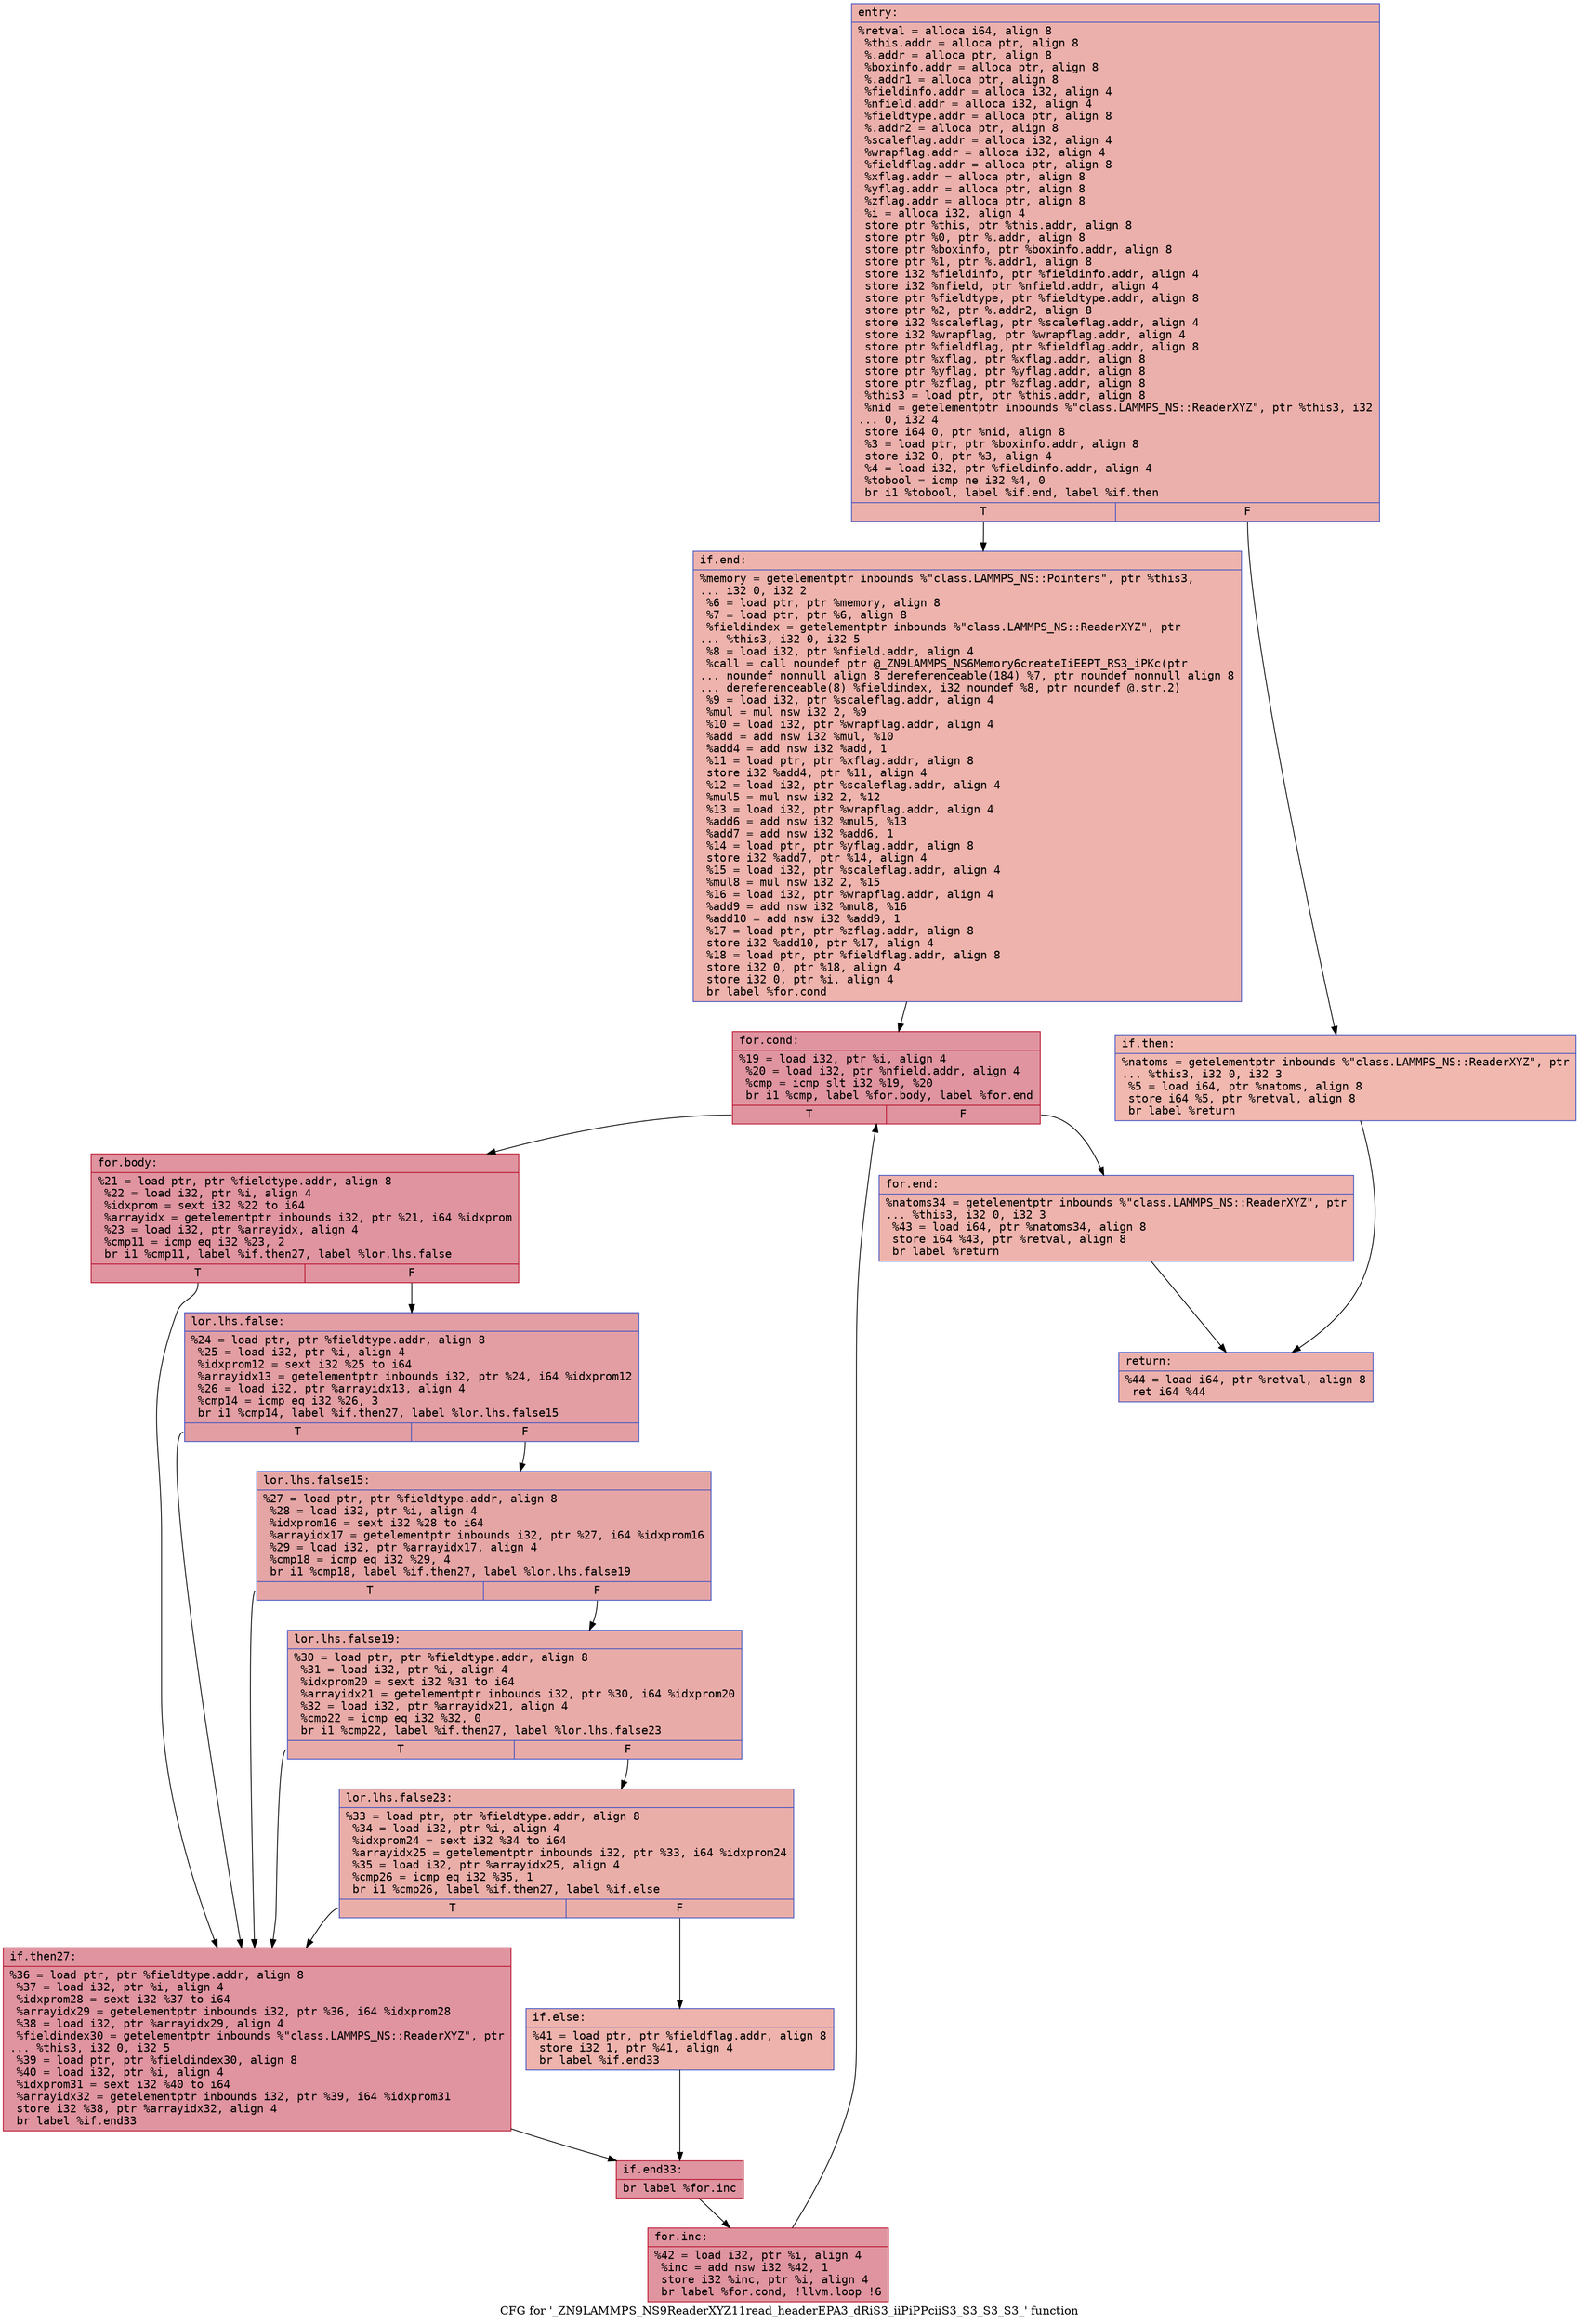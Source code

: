 digraph "CFG for '_ZN9LAMMPS_NS9ReaderXYZ11read_headerEPA3_dRiS3_iiPiPPciiS3_S3_S3_S3_' function" {
	label="CFG for '_ZN9LAMMPS_NS9ReaderXYZ11read_headerEPA3_dRiS3_iiPiPPciiS3_S3_S3_S3_' function";

	Node0x55815b8a1860 [shape=record,color="#3d50c3ff", style=filled, fillcolor="#d24b4070" fontname="Courier",label="{entry:\l|  %retval = alloca i64, align 8\l  %this.addr = alloca ptr, align 8\l  %.addr = alloca ptr, align 8\l  %boxinfo.addr = alloca ptr, align 8\l  %.addr1 = alloca ptr, align 8\l  %fieldinfo.addr = alloca i32, align 4\l  %nfield.addr = alloca i32, align 4\l  %fieldtype.addr = alloca ptr, align 8\l  %.addr2 = alloca ptr, align 8\l  %scaleflag.addr = alloca i32, align 4\l  %wrapflag.addr = alloca i32, align 4\l  %fieldflag.addr = alloca ptr, align 8\l  %xflag.addr = alloca ptr, align 8\l  %yflag.addr = alloca ptr, align 8\l  %zflag.addr = alloca ptr, align 8\l  %i = alloca i32, align 4\l  store ptr %this, ptr %this.addr, align 8\l  store ptr %0, ptr %.addr, align 8\l  store ptr %boxinfo, ptr %boxinfo.addr, align 8\l  store ptr %1, ptr %.addr1, align 8\l  store i32 %fieldinfo, ptr %fieldinfo.addr, align 4\l  store i32 %nfield, ptr %nfield.addr, align 4\l  store ptr %fieldtype, ptr %fieldtype.addr, align 8\l  store ptr %2, ptr %.addr2, align 8\l  store i32 %scaleflag, ptr %scaleflag.addr, align 4\l  store i32 %wrapflag, ptr %wrapflag.addr, align 4\l  store ptr %fieldflag, ptr %fieldflag.addr, align 8\l  store ptr %xflag, ptr %xflag.addr, align 8\l  store ptr %yflag, ptr %yflag.addr, align 8\l  store ptr %zflag, ptr %zflag.addr, align 8\l  %this3 = load ptr, ptr %this.addr, align 8\l  %nid = getelementptr inbounds %\"class.LAMMPS_NS::ReaderXYZ\", ptr %this3, i32\l... 0, i32 4\l  store i64 0, ptr %nid, align 8\l  %3 = load ptr, ptr %boxinfo.addr, align 8\l  store i32 0, ptr %3, align 4\l  %4 = load i32, ptr %fieldinfo.addr, align 4\l  %tobool = icmp ne i32 %4, 0\l  br i1 %tobool, label %if.end, label %if.then\l|{<s0>T|<s1>F}}"];
	Node0x55815b8a1860:s0 -> Node0x55815b8a1910[tooltip="entry -> if.end\nProbability 62.50%" ];
	Node0x55815b8a1860:s1 -> Node0x55815b8a4c10[tooltip="entry -> if.then\nProbability 37.50%" ];
	Node0x55815b8a4c10 [shape=record,color="#3d50c3ff", style=filled, fillcolor="#dc5d4a70" fontname="Courier",label="{if.then:\l|  %natoms = getelementptr inbounds %\"class.LAMMPS_NS::ReaderXYZ\", ptr\l... %this3, i32 0, i32 3\l  %5 = load i64, ptr %natoms, align 8\l  store i64 %5, ptr %retval, align 8\l  br label %return\l}"];
	Node0x55815b8a4c10 -> Node0x55815b8a4f30[tooltip="if.then -> return\nProbability 100.00%" ];
	Node0x55815b8a1910 [shape=record,color="#3d50c3ff", style=filled, fillcolor="#d6524470" fontname="Courier",label="{if.end:\l|  %memory = getelementptr inbounds %\"class.LAMMPS_NS::Pointers\", ptr %this3,\l... i32 0, i32 2\l  %6 = load ptr, ptr %memory, align 8\l  %7 = load ptr, ptr %6, align 8\l  %fieldindex = getelementptr inbounds %\"class.LAMMPS_NS::ReaderXYZ\", ptr\l... %this3, i32 0, i32 5\l  %8 = load i32, ptr %nfield.addr, align 4\l  %call = call noundef ptr @_ZN9LAMMPS_NS6Memory6createIiEEPT_RS3_iPKc(ptr\l... noundef nonnull align 8 dereferenceable(184) %7, ptr noundef nonnull align 8\l... dereferenceable(8) %fieldindex, i32 noundef %8, ptr noundef @.str.2)\l  %9 = load i32, ptr %scaleflag.addr, align 4\l  %mul = mul nsw i32 2, %9\l  %10 = load i32, ptr %wrapflag.addr, align 4\l  %add = add nsw i32 %mul, %10\l  %add4 = add nsw i32 %add, 1\l  %11 = load ptr, ptr %xflag.addr, align 8\l  store i32 %add4, ptr %11, align 4\l  %12 = load i32, ptr %scaleflag.addr, align 4\l  %mul5 = mul nsw i32 2, %12\l  %13 = load i32, ptr %wrapflag.addr, align 4\l  %add6 = add nsw i32 %mul5, %13\l  %add7 = add nsw i32 %add6, 1\l  %14 = load ptr, ptr %yflag.addr, align 8\l  store i32 %add7, ptr %14, align 4\l  %15 = load i32, ptr %scaleflag.addr, align 4\l  %mul8 = mul nsw i32 2, %15\l  %16 = load i32, ptr %wrapflag.addr, align 4\l  %add9 = add nsw i32 %mul8, %16\l  %add10 = add nsw i32 %add9, 1\l  %17 = load ptr, ptr %zflag.addr, align 8\l  store i32 %add10, ptr %17, align 4\l  %18 = load ptr, ptr %fieldflag.addr, align 8\l  store i32 0, ptr %18, align 4\l  store i32 0, ptr %i, align 4\l  br label %for.cond\l}"];
	Node0x55815b8a1910 -> Node0x55815b8a6330[tooltip="if.end -> for.cond\nProbability 100.00%" ];
	Node0x55815b8a6330 [shape=record,color="#b70d28ff", style=filled, fillcolor="#b70d2870" fontname="Courier",label="{for.cond:\l|  %19 = load i32, ptr %i, align 4\l  %20 = load i32, ptr %nfield.addr, align 4\l  %cmp = icmp slt i32 %19, %20\l  br i1 %cmp, label %for.body, label %for.end\l|{<s0>T|<s1>F}}"];
	Node0x55815b8a6330:s0 -> Node0x55815b8a6c20[tooltip="for.cond -> for.body\nProbability 96.88%" ];
	Node0x55815b8a6330:s1 -> Node0x55815b8a6ca0[tooltip="for.cond -> for.end\nProbability 3.12%" ];
	Node0x55815b8a6c20 [shape=record,color="#b70d28ff", style=filled, fillcolor="#b70d2870" fontname="Courier",label="{for.body:\l|  %21 = load ptr, ptr %fieldtype.addr, align 8\l  %22 = load i32, ptr %i, align 4\l  %idxprom = sext i32 %22 to i64\l  %arrayidx = getelementptr inbounds i32, ptr %21, i64 %idxprom\l  %23 = load i32, ptr %arrayidx, align 4\l  %cmp11 = icmp eq i32 %23, 2\l  br i1 %cmp11, label %if.then27, label %lor.lhs.false\l|{<s0>T|<s1>F}}"];
	Node0x55815b8a6c20:s0 -> Node0x55815b8a71b0[tooltip="for.body -> if.then27\nProbability 50.00%" ];
	Node0x55815b8a6c20:s1 -> Node0x55815b8a7230[tooltip="for.body -> lor.lhs.false\nProbability 50.00%" ];
	Node0x55815b8a7230 [shape=record,color="#3d50c3ff", style=filled, fillcolor="#be242e70" fontname="Courier",label="{lor.lhs.false:\l|  %24 = load ptr, ptr %fieldtype.addr, align 8\l  %25 = load i32, ptr %i, align 4\l  %idxprom12 = sext i32 %25 to i64\l  %arrayidx13 = getelementptr inbounds i32, ptr %24, i64 %idxprom12\l  %26 = load i32, ptr %arrayidx13, align 4\l  %cmp14 = icmp eq i32 %26, 3\l  br i1 %cmp14, label %if.then27, label %lor.lhs.false15\l|{<s0>T|<s1>F}}"];
	Node0x55815b8a7230:s0 -> Node0x55815b8a71b0[tooltip="lor.lhs.false -> if.then27\nProbability 50.00%" ];
	Node0x55815b8a7230:s1 -> Node0x55815b8a7760[tooltip="lor.lhs.false -> lor.lhs.false15\nProbability 50.00%" ];
	Node0x55815b8a7760 [shape=record,color="#3d50c3ff", style=filled, fillcolor="#c5333470" fontname="Courier",label="{lor.lhs.false15:\l|  %27 = load ptr, ptr %fieldtype.addr, align 8\l  %28 = load i32, ptr %i, align 4\l  %idxprom16 = sext i32 %28 to i64\l  %arrayidx17 = getelementptr inbounds i32, ptr %27, i64 %idxprom16\l  %29 = load i32, ptr %arrayidx17, align 4\l  %cmp18 = icmp eq i32 %29, 4\l  br i1 %cmp18, label %if.then27, label %lor.lhs.false19\l|{<s0>T|<s1>F}}"];
	Node0x55815b8a7760:s0 -> Node0x55815b8a71b0[tooltip="lor.lhs.false15 -> if.then27\nProbability 50.00%" ];
	Node0x55815b8a7760:s1 -> Node0x55815b8a7c30[tooltip="lor.lhs.false15 -> lor.lhs.false19\nProbability 50.00%" ];
	Node0x55815b8a7c30 [shape=record,color="#3d50c3ff", style=filled, fillcolor="#cc403a70" fontname="Courier",label="{lor.lhs.false19:\l|  %30 = load ptr, ptr %fieldtype.addr, align 8\l  %31 = load i32, ptr %i, align 4\l  %idxprom20 = sext i32 %31 to i64\l  %arrayidx21 = getelementptr inbounds i32, ptr %30, i64 %idxprom20\l  %32 = load i32, ptr %arrayidx21, align 4\l  %cmp22 = icmp eq i32 %32, 0\l  br i1 %cmp22, label %if.then27, label %lor.lhs.false23\l|{<s0>T|<s1>F}}"];
	Node0x55815b8a7c30:s0 -> Node0x55815b8a71b0[tooltip="lor.lhs.false19 -> if.then27\nProbability 37.50%" ];
	Node0x55815b8a7c30:s1 -> Node0x55815b8a8100[tooltip="lor.lhs.false19 -> lor.lhs.false23\nProbability 62.50%" ];
	Node0x55815b8a8100 [shape=record,color="#3d50c3ff", style=filled, fillcolor="#d0473d70" fontname="Courier",label="{lor.lhs.false23:\l|  %33 = load ptr, ptr %fieldtype.addr, align 8\l  %34 = load i32, ptr %i, align 4\l  %idxprom24 = sext i32 %34 to i64\l  %arrayidx25 = getelementptr inbounds i32, ptr %33, i64 %idxprom24\l  %35 = load i32, ptr %arrayidx25, align 4\l  %cmp26 = icmp eq i32 %35, 1\l  br i1 %cmp26, label %if.then27, label %if.else\l|{<s0>T|<s1>F}}"];
	Node0x55815b8a8100:s0 -> Node0x55815b8a71b0[tooltip="lor.lhs.false23 -> if.then27\nProbability 50.00%" ];
	Node0x55815b8a8100:s1 -> Node0x55815b8a85d0[tooltip="lor.lhs.false23 -> if.else\nProbability 50.00%" ];
	Node0x55815b8a71b0 [shape=record,color="#b70d28ff", style=filled, fillcolor="#b70d2870" fontname="Courier",label="{if.then27:\l|  %36 = load ptr, ptr %fieldtype.addr, align 8\l  %37 = load i32, ptr %i, align 4\l  %idxprom28 = sext i32 %37 to i64\l  %arrayidx29 = getelementptr inbounds i32, ptr %36, i64 %idxprom28\l  %38 = load i32, ptr %arrayidx29, align 4\l  %fieldindex30 = getelementptr inbounds %\"class.LAMMPS_NS::ReaderXYZ\", ptr\l... %this3, i32 0, i32 5\l  %39 = load ptr, ptr %fieldindex30, align 8\l  %40 = load i32, ptr %i, align 4\l  %idxprom31 = sext i32 %40 to i64\l  %arrayidx32 = getelementptr inbounds i32, ptr %39, i64 %idxprom31\l  store i32 %38, ptr %arrayidx32, align 4\l  br label %if.end33\l}"];
	Node0x55815b8a71b0 -> Node0x55815b8a8de0[tooltip="if.then27 -> if.end33\nProbability 100.00%" ];
	Node0x55815b8a85d0 [shape=record,color="#3d50c3ff", style=filled, fillcolor="#d6524470" fontname="Courier",label="{if.else:\l|  %41 = load ptr, ptr %fieldflag.addr, align 8\l  store i32 1, ptr %41, align 4\l  br label %if.end33\l}"];
	Node0x55815b8a85d0 -> Node0x55815b8a8de0[tooltip="if.else -> if.end33\nProbability 100.00%" ];
	Node0x55815b8a8de0 [shape=record,color="#b70d28ff", style=filled, fillcolor="#b70d2870" fontname="Courier",label="{if.end33:\l|  br label %for.inc\l}"];
	Node0x55815b8a8de0 -> Node0x55815b8a9060[tooltip="if.end33 -> for.inc\nProbability 100.00%" ];
	Node0x55815b8a9060 [shape=record,color="#b70d28ff", style=filled, fillcolor="#b70d2870" fontname="Courier",label="{for.inc:\l|  %42 = load i32, ptr %i, align 4\l  %inc = add nsw i32 %42, 1\l  store i32 %inc, ptr %i, align 4\l  br label %for.cond, !llvm.loop !6\l}"];
	Node0x55815b8a9060 -> Node0x55815b8a6330[tooltip="for.inc -> for.cond\nProbability 100.00%" ];
	Node0x55815b8a6ca0 [shape=record,color="#3d50c3ff", style=filled, fillcolor="#d6524470" fontname="Courier",label="{for.end:\l|  %natoms34 = getelementptr inbounds %\"class.LAMMPS_NS::ReaderXYZ\", ptr\l... %this3, i32 0, i32 3\l  %43 = load i64, ptr %natoms34, align 8\l  store i64 %43, ptr %retval, align 8\l  br label %return\l}"];
	Node0x55815b8a6ca0 -> Node0x55815b8a4f30[tooltip="for.end -> return\nProbability 100.00%" ];
	Node0x55815b8a4f30 [shape=record,color="#3d50c3ff", style=filled, fillcolor="#d24b4070" fontname="Courier",label="{return:\l|  %44 = load i64, ptr %retval, align 8\l  ret i64 %44\l}"];
}
